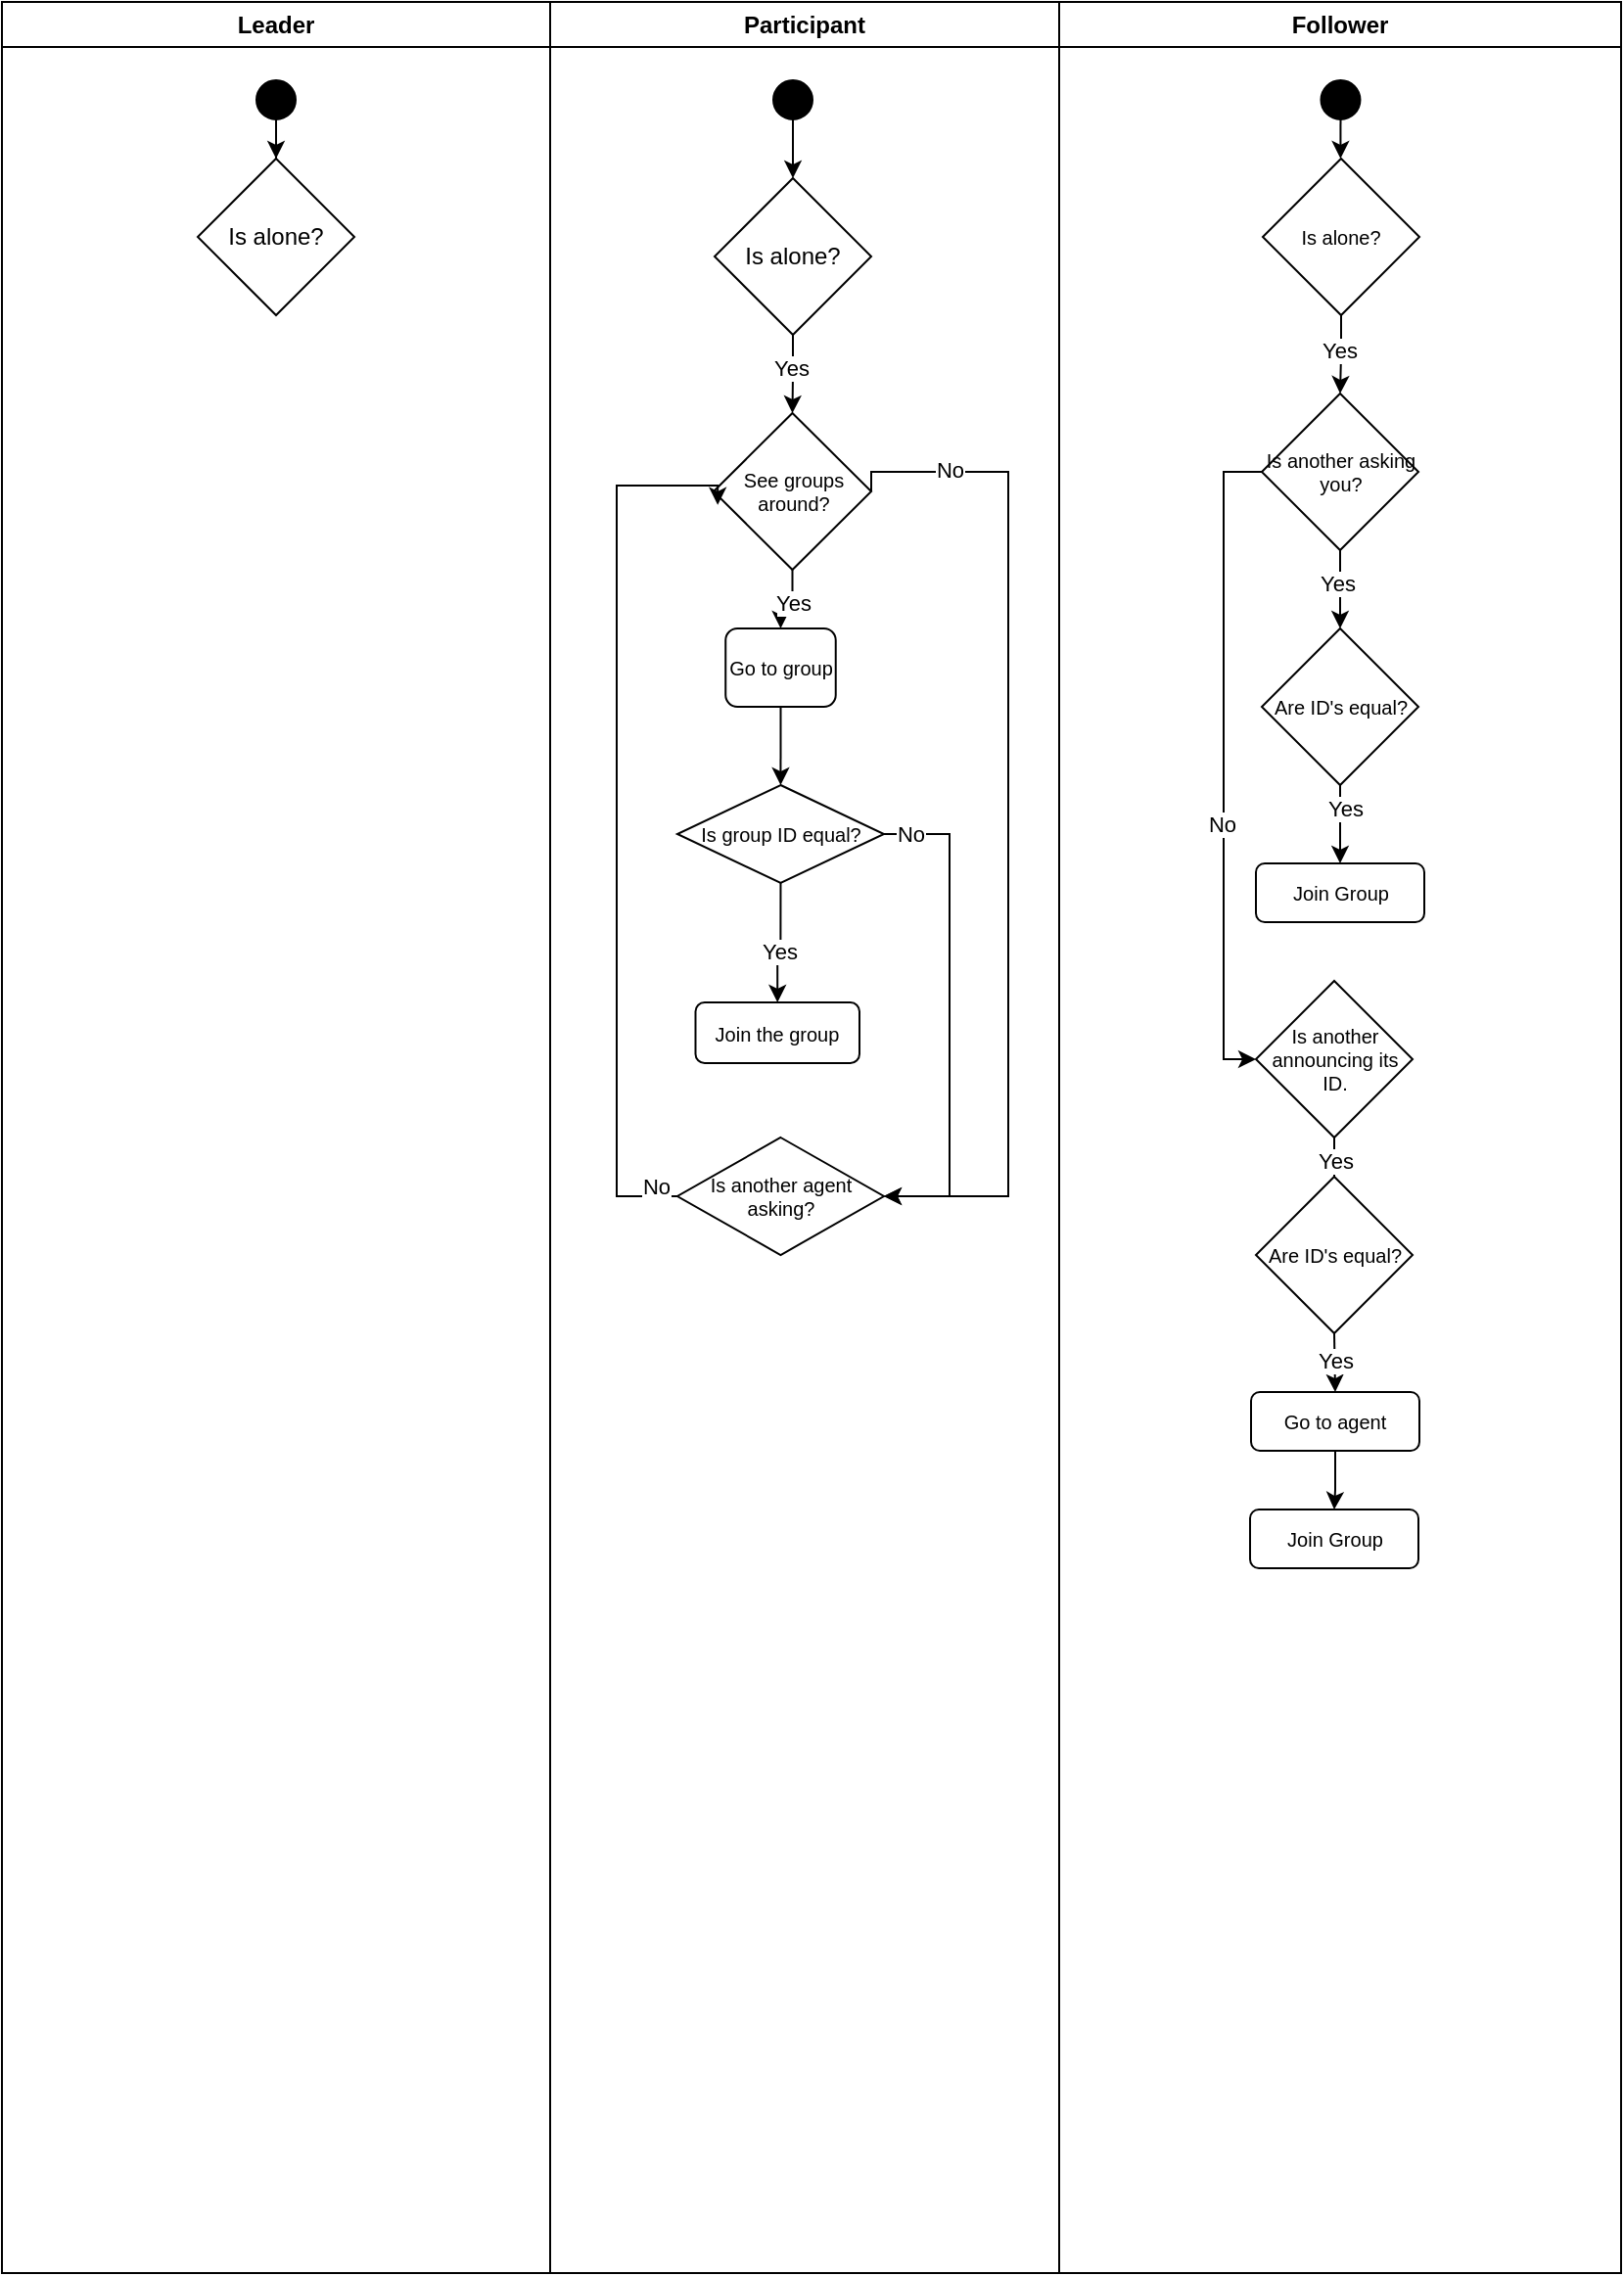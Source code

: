 <mxfile version="21.6.8" type="github">
  <diagram id="C5RBs43oDa-KdzZeNtuy" name="Page-1">
    <mxGraphModel dx="548" dy="401" grid="1" gridSize="10" guides="1" tooltips="1" connect="1" arrows="1" fold="1" page="1" pageScale="1" pageWidth="827" pageHeight="1169" math="0" shadow="0">
      <root>
        <mxCell id="WIyWlLk6GJQsqaUBKTNV-0" />
        <mxCell id="WIyWlLk6GJQsqaUBKTNV-1" parent="WIyWlLk6GJQsqaUBKTNV-0" />
        <mxCell id="FzesNVOW3Zj8trcoEqDm-0" value="Leader" style="swimlane;whiteSpace=wrap;html=1;" vertex="1" parent="WIyWlLk6GJQsqaUBKTNV-1">
          <mxGeometry width="280" height="1160" as="geometry" />
        </mxCell>
        <mxCell id="FzesNVOW3Zj8trcoEqDm-15" value="" style="edgeStyle=orthogonalEdgeStyle;rounded=0;orthogonalLoop=1;jettySize=auto;html=1;" edge="1" parent="FzesNVOW3Zj8trcoEqDm-0" source="FzesNVOW3Zj8trcoEqDm-3" target="FzesNVOW3Zj8trcoEqDm-9">
          <mxGeometry relative="1" as="geometry" />
        </mxCell>
        <mxCell id="FzesNVOW3Zj8trcoEqDm-3" value="" style="ellipse;whiteSpace=wrap;html=1;aspect=fixed;fillColor=#000000;" vertex="1" parent="FzesNVOW3Zj8trcoEqDm-0">
          <mxGeometry x="130" y="40" width="20" height="20" as="geometry" />
        </mxCell>
        <mxCell id="FzesNVOW3Zj8trcoEqDm-9" value="Is alone?" style="rhombus;whiteSpace=wrap;html=1;" vertex="1" parent="FzesNVOW3Zj8trcoEqDm-0">
          <mxGeometry x="100" y="80" width="80" height="80" as="geometry" />
        </mxCell>
        <mxCell id="FzesNVOW3Zj8trcoEqDm-1" value="Participant" style="swimlane;whiteSpace=wrap;html=1;" vertex="1" parent="WIyWlLk6GJQsqaUBKTNV-1">
          <mxGeometry x="280" width="260" height="1160" as="geometry" />
        </mxCell>
        <mxCell id="FzesNVOW3Zj8trcoEqDm-14" style="edgeStyle=orthogonalEdgeStyle;rounded=0;orthogonalLoop=1;jettySize=auto;html=1;exitX=0.5;exitY=1;exitDx=0;exitDy=0;" edge="1" parent="FzesNVOW3Zj8trcoEqDm-1" source="FzesNVOW3Zj8trcoEqDm-4" target="FzesNVOW3Zj8trcoEqDm-10">
          <mxGeometry relative="1" as="geometry" />
        </mxCell>
        <mxCell id="FzesNVOW3Zj8trcoEqDm-4" value="" style="ellipse;whiteSpace=wrap;html=1;aspect=fixed;fillColor=#000000;" vertex="1" parent="FzesNVOW3Zj8trcoEqDm-1">
          <mxGeometry x="114" y="40" width="20" height="20" as="geometry" />
        </mxCell>
        <mxCell id="FzesNVOW3Zj8trcoEqDm-116" style="edgeStyle=orthogonalEdgeStyle;rounded=0;orthogonalLoop=1;jettySize=auto;html=1;exitX=0.5;exitY=1;exitDx=0;exitDy=0;entryX=0.5;entryY=0;entryDx=0;entryDy=0;" edge="1" parent="FzesNVOW3Zj8trcoEqDm-1" source="FzesNVOW3Zj8trcoEqDm-10" target="FzesNVOW3Zj8trcoEqDm-100">
          <mxGeometry relative="1" as="geometry" />
        </mxCell>
        <mxCell id="FzesNVOW3Zj8trcoEqDm-117" value="Yes" style="edgeLabel;html=1;align=center;verticalAlign=middle;resizable=0;points=[];" vertex="1" connectable="0" parent="FzesNVOW3Zj8trcoEqDm-116">
          <mxGeometry x="-0.191" y="-1" relative="1" as="geometry">
            <mxPoint as="offset" />
          </mxGeometry>
        </mxCell>
        <mxCell id="FzesNVOW3Zj8trcoEqDm-10" value="Is alone?" style="rhombus;whiteSpace=wrap;html=1;" vertex="1" parent="FzesNVOW3Zj8trcoEqDm-1">
          <mxGeometry x="84" y="90" width="80" height="80" as="geometry" />
        </mxCell>
        <mxCell id="FzesNVOW3Zj8trcoEqDm-100" value="See groups around?" style="rhombus;whiteSpace=wrap;html=1;fontSize=10;" vertex="1" parent="FzesNVOW3Zj8trcoEqDm-1">
          <mxGeometry x="83.5" y="210" width="80.5" height="80" as="geometry" />
        </mxCell>
        <mxCell id="FzesNVOW3Zj8trcoEqDm-102" value="Go to group" style="rounded=1;whiteSpace=wrap;html=1;fontSize=10;" vertex="1" parent="FzesNVOW3Zj8trcoEqDm-1">
          <mxGeometry x="89.62" y="320" width="56.25" height="40" as="geometry" />
        </mxCell>
        <mxCell id="FzesNVOW3Zj8trcoEqDm-96" value="" style="edgeStyle=orthogonalEdgeStyle;rounded=0;orthogonalLoop=1;jettySize=auto;html=1;" edge="1" parent="FzesNVOW3Zj8trcoEqDm-1" source="FzesNVOW3Zj8trcoEqDm-100" target="FzesNVOW3Zj8trcoEqDm-102">
          <mxGeometry relative="1" as="geometry" />
        </mxCell>
        <mxCell id="FzesNVOW3Zj8trcoEqDm-97" value="Yes" style="edgeLabel;html=1;align=center;verticalAlign=middle;resizable=0;points=[];" vertex="1" connectable="0" parent="FzesNVOW3Zj8trcoEqDm-96">
          <mxGeometry x="-0.26" relative="1" as="geometry">
            <mxPoint y="3" as="offset" />
          </mxGeometry>
        </mxCell>
        <mxCell id="FzesNVOW3Zj8trcoEqDm-107" value="Is group ID&amp;nbsp;equal?" style="rhombus;whiteSpace=wrap;html=1;fontSize=10;" vertex="1" parent="FzesNVOW3Zj8trcoEqDm-1">
          <mxGeometry x="64.98" y="400" width="105.51" height="50" as="geometry" />
        </mxCell>
        <mxCell id="FzesNVOW3Zj8trcoEqDm-101" style="edgeStyle=orthogonalEdgeStyle;rounded=0;orthogonalLoop=1;jettySize=auto;html=1;exitX=0.5;exitY=1;exitDx=0;exitDy=0;entryX=0.5;entryY=0;entryDx=0;entryDy=0;" edge="1" parent="FzesNVOW3Zj8trcoEqDm-1" source="FzesNVOW3Zj8trcoEqDm-102" target="FzesNVOW3Zj8trcoEqDm-107">
          <mxGeometry relative="1" as="geometry" />
        </mxCell>
        <mxCell id="FzesNVOW3Zj8trcoEqDm-108" value="Join the group" style="rounded=1;whiteSpace=wrap;html=1;fontSize=10;" vertex="1" parent="FzesNVOW3Zj8trcoEqDm-1">
          <mxGeometry x="74.25" y="511" width="83.75" height="31" as="geometry" />
        </mxCell>
        <mxCell id="FzesNVOW3Zj8trcoEqDm-103" style="edgeStyle=orthogonalEdgeStyle;rounded=0;orthogonalLoop=1;jettySize=auto;html=1;exitX=0.5;exitY=1;exitDx=0;exitDy=0;entryX=0.5;entryY=0;entryDx=0;entryDy=0;" edge="1" parent="FzesNVOW3Zj8trcoEqDm-1" source="FzesNVOW3Zj8trcoEqDm-107" target="FzesNVOW3Zj8trcoEqDm-108">
          <mxGeometry relative="1" as="geometry" />
        </mxCell>
        <mxCell id="FzesNVOW3Zj8trcoEqDm-104" value="Yes" style="edgeLabel;html=1;align=center;verticalAlign=middle;resizable=0;points=[];" vertex="1" connectable="0" parent="FzesNVOW3Zj8trcoEqDm-103">
          <mxGeometry x="0.143" y="1" relative="1" as="geometry">
            <mxPoint as="offset" />
          </mxGeometry>
        </mxCell>
        <mxCell id="FzesNVOW3Zj8trcoEqDm-110" style="edgeStyle=orthogonalEdgeStyle;rounded=0;orthogonalLoop=1;jettySize=auto;html=1;exitX=0;exitY=0.5;exitDx=0;exitDy=0;entryX=0.026;entryY=0.586;entryDx=0;entryDy=0;entryPerimeter=0;" edge="1" parent="FzesNVOW3Zj8trcoEqDm-1" source="FzesNVOW3Zj8trcoEqDm-112" target="FzesNVOW3Zj8trcoEqDm-100">
          <mxGeometry relative="1" as="geometry">
            <Array as="points">
              <mxPoint x="34" y="610" />
              <mxPoint x="34" y="247" />
            </Array>
          </mxGeometry>
        </mxCell>
        <mxCell id="FzesNVOW3Zj8trcoEqDm-111" value="No" style="edgeLabel;html=1;align=center;verticalAlign=middle;resizable=0;points=[];" vertex="1" connectable="0" parent="FzesNVOW3Zj8trcoEqDm-110">
          <mxGeometry x="-0.309" relative="1" as="geometry">
            <mxPoint x="20" y="121" as="offset" />
          </mxGeometry>
        </mxCell>
        <mxCell id="FzesNVOW3Zj8trcoEqDm-112" value="Is another agent asking?" style="rhombus;whiteSpace=wrap;html=1;fontSize=10;" vertex="1" parent="FzesNVOW3Zj8trcoEqDm-1">
          <mxGeometry x="64.98" y="580" width="105.51" height="60" as="geometry" />
        </mxCell>
        <mxCell id="FzesNVOW3Zj8trcoEqDm-98" style="edgeStyle=orthogonalEdgeStyle;rounded=0;orthogonalLoop=1;jettySize=auto;html=1;exitX=1;exitY=0.5;exitDx=0;exitDy=0;entryX=1;entryY=0.5;entryDx=0;entryDy=0;" edge="1" parent="FzesNVOW3Zj8trcoEqDm-1" source="FzesNVOW3Zj8trcoEqDm-100" target="FzesNVOW3Zj8trcoEqDm-112">
          <mxGeometry relative="1" as="geometry">
            <Array as="points">
              <mxPoint x="234" y="240" />
              <mxPoint x="234" y="610" />
            </Array>
          </mxGeometry>
        </mxCell>
        <mxCell id="FzesNVOW3Zj8trcoEqDm-99" value="No" style="edgeLabel;html=1;align=center;verticalAlign=middle;resizable=0;points=[];" vertex="1" connectable="0" parent="FzesNVOW3Zj8trcoEqDm-98">
          <mxGeometry x="0.281" y="1" relative="1" as="geometry">
            <mxPoint x="-31" y="-250" as="offset" />
          </mxGeometry>
        </mxCell>
        <mxCell id="FzesNVOW3Zj8trcoEqDm-105" style="edgeStyle=orthogonalEdgeStyle;rounded=0;orthogonalLoop=1;jettySize=auto;html=1;exitX=1;exitY=0.5;exitDx=0;exitDy=0;entryX=1;entryY=0.5;entryDx=0;entryDy=0;" edge="1" parent="FzesNVOW3Zj8trcoEqDm-1" source="FzesNVOW3Zj8trcoEqDm-107" target="FzesNVOW3Zj8trcoEqDm-112">
          <mxGeometry relative="1" as="geometry">
            <Array as="points">
              <mxPoint x="204" y="425" />
              <mxPoint x="204" y="610" />
            </Array>
          </mxGeometry>
        </mxCell>
        <mxCell id="FzesNVOW3Zj8trcoEqDm-106" value="No" style="edgeLabel;html=1;align=center;verticalAlign=middle;resizable=0;points=[];" vertex="1" connectable="0" parent="FzesNVOW3Zj8trcoEqDm-105">
          <mxGeometry x="0.017" y="-1" relative="1" as="geometry">
            <mxPoint x="-19" y="-95" as="offset" />
          </mxGeometry>
        </mxCell>
        <mxCell id="FzesNVOW3Zj8trcoEqDm-2" value="Follower" style="swimlane;whiteSpace=wrap;html=1;" vertex="1" parent="WIyWlLk6GJQsqaUBKTNV-1">
          <mxGeometry x="540" width="287" height="1160" as="geometry" />
        </mxCell>
        <mxCell id="FzesNVOW3Zj8trcoEqDm-113" value="" style="edgeStyle=orthogonalEdgeStyle;rounded=0;orthogonalLoop=1;jettySize=auto;html=1;" edge="1" parent="FzesNVOW3Zj8trcoEqDm-2" source="FzesNVOW3Zj8trcoEqDm-5" target="FzesNVOW3Zj8trcoEqDm-56">
          <mxGeometry relative="1" as="geometry" />
        </mxCell>
        <mxCell id="FzesNVOW3Zj8trcoEqDm-5" value="" style="ellipse;whiteSpace=wrap;html=1;aspect=fixed;fillColor=#000000;" vertex="1" parent="FzesNVOW3Zj8trcoEqDm-2">
          <mxGeometry x="133.74" y="40" width="20" height="20" as="geometry" />
        </mxCell>
        <mxCell id="FzesNVOW3Zj8trcoEqDm-119" value="" style="edgeStyle=orthogonalEdgeStyle;rounded=0;orthogonalLoop=1;jettySize=auto;html=1;" edge="1" parent="FzesNVOW3Zj8trcoEqDm-2" source="FzesNVOW3Zj8trcoEqDm-56" target="FzesNVOW3Zj8trcoEqDm-118">
          <mxGeometry relative="1" as="geometry" />
        </mxCell>
        <mxCell id="FzesNVOW3Zj8trcoEqDm-120" value="Yes" style="edgeLabel;html=1;align=center;verticalAlign=middle;resizable=0;points=[];" vertex="1" connectable="0" parent="FzesNVOW3Zj8trcoEqDm-119">
          <mxGeometry x="-0.107" y="-1" relative="1" as="geometry">
            <mxPoint as="offset" />
          </mxGeometry>
        </mxCell>
        <mxCell id="FzesNVOW3Zj8trcoEqDm-56" value="Is alone?" style="rhombus;whiteSpace=wrap;html=1;fontSize=10;" vertex="1" parent="FzesNVOW3Zj8trcoEqDm-2">
          <mxGeometry x="104" y="80" width="80" height="80" as="geometry" />
        </mxCell>
        <mxCell id="FzesNVOW3Zj8trcoEqDm-122" value="" style="edgeStyle=orthogonalEdgeStyle;rounded=0;orthogonalLoop=1;jettySize=auto;html=1;" edge="1" parent="FzesNVOW3Zj8trcoEqDm-2" source="FzesNVOW3Zj8trcoEqDm-118" target="FzesNVOW3Zj8trcoEqDm-121">
          <mxGeometry relative="1" as="geometry" />
        </mxCell>
        <mxCell id="FzesNVOW3Zj8trcoEqDm-123" value="Yes" style="edgeLabel;html=1;align=center;verticalAlign=middle;resizable=0;points=[];" vertex="1" connectable="0" parent="FzesNVOW3Zj8trcoEqDm-122">
          <mxGeometry x="-0.14" y="-2" relative="1" as="geometry">
            <mxPoint as="offset" />
          </mxGeometry>
        </mxCell>
        <mxCell id="FzesNVOW3Zj8trcoEqDm-130" style="edgeStyle=orthogonalEdgeStyle;rounded=0;orthogonalLoop=1;jettySize=auto;html=1;entryX=0;entryY=0.5;entryDx=0;entryDy=0;" edge="1" parent="FzesNVOW3Zj8trcoEqDm-2" source="FzesNVOW3Zj8trcoEqDm-118" target="FzesNVOW3Zj8trcoEqDm-129">
          <mxGeometry relative="1" as="geometry">
            <mxPoint x="100" y="561.379" as="targetPoint" />
            <Array as="points">
              <mxPoint x="84" y="240" />
              <mxPoint x="84" y="540" />
            </Array>
          </mxGeometry>
        </mxCell>
        <mxCell id="FzesNVOW3Zj8trcoEqDm-131" value="No" style="edgeLabel;html=1;align=center;verticalAlign=middle;resizable=0;points=[];" vertex="1" connectable="0" parent="FzesNVOW3Zj8trcoEqDm-130">
          <mxGeometry x="0.185" y="-1" relative="1" as="geometry">
            <mxPoint as="offset" />
          </mxGeometry>
        </mxCell>
        <mxCell id="FzesNVOW3Zj8trcoEqDm-118" value="Is another asking you?" style="rhombus;whiteSpace=wrap;html=1;fontSize=10;" vertex="1" parent="FzesNVOW3Zj8trcoEqDm-2">
          <mxGeometry x="103.5" y="200" width="80" height="80" as="geometry" />
        </mxCell>
        <mxCell id="FzesNVOW3Zj8trcoEqDm-127" value="" style="edgeStyle=orthogonalEdgeStyle;rounded=0;orthogonalLoop=1;jettySize=auto;html=1;" edge="1" parent="FzesNVOW3Zj8trcoEqDm-2" source="FzesNVOW3Zj8trcoEqDm-121" target="FzesNVOW3Zj8trcoEqDm-126">
          <mxGeometry relative="1" as="geometry" />
        </mxCell>
        <mxCell id="FzesNVOW3Zj8trcoEqDm-128" value="Yes" style="edgeLabel;html=1;align=center;verticalAlign=middle;resizable=0;points=[];" vertex="1" connectable="0" parent="FzesNVOW3Zj8trcoEqDm-127">
          <mxGeometry x="-0.429" y="2" relative="1" as="geometry">
            <mxPoint as="offset" />
          </mxGeometry>
        </mxCell>
        <mxCell id="FzesNVOW3Zj8trcoEqDm-121" value="Are ID&#39;s equal?" style="rhombus;whiteSpace=wrap;html=1;fontSize=10;" vertex="1" parent="FzesNVOW3Zj8trcoEqDm-2">
          <mxGeometry x="103.5" y="320" width="80" height="80" as="geometry" />
        </mxCell>
        <mxCell id="FzesNVOW3Zj8trcoEqDm-126" value="Join Group" style="rounded=1;whiteSpace=wrap;html=1;fontSize=10;" vertex="1" parent="FzesNVOW3Zj8trcoEqDm-2">
          <mxGeometry x="100.5" y="440" width="86" height="30" as="geometry" />
        </mxCell>
        <mxCell id="FzesNVOW3Zj8trcoEqDm-133" value="" style="edgeStyle=orthogonalEdgeStyle;rounded=0;orthogonalLoop=1;jettySize=auto;html=1;exitX=0.5;exitY=1;exitDx=0;exitDy=0;exitPerimeter=0;" edge="1" parent="FzesNVOW3Zj8trcoEqDm-2" source="FzesNVOW3Zj8trcoEqDm-129" target="FzesNVOW3Zj8trcoEqDm-132">
          <mxGeometry relative="1" as="geometry" />
        </mxCell>
        <mxCell id="FzesNVOW3Zj8trcoEqDm-141" value="Yes" style="edgeLabel;html=1;align=center;verticalAlign=middle;resizable=0;points=[];" vertex="1" connectable="0" parent="FzesNVOW3Zj8trcoEqDm-133">
          <mxGeometry x="-0.05" relative="1" as="geometry">
            <mxPoint as="offset" />
          </mxGeometry>
        </mxCell>
        <mxCell id="FzesNVOW3Zj8trcoEqDm-129" value="Is another announcing its ID." style="rhombus;whiteSpace=wrap;html=1;fontSize=10;" vertex="1" parent="FzesNVOW3Zj8trcoEqDm-2">
          <mxGeometry x="100.5" y="500" width="80" height="80" as="geometry" />
        </mxCell>
        <mxCell id="FzesNVOW3Zj8trcoEqDm-137" style="edgeStyle=orthogonalEdgeStyle;rounded=0;orthogonalLoop=1;jettySize=auto;html=1;exitX=0.5;exitY=1;exitDx=0;exitDy=0;entryX=0.5;entryY=0;entryDx=0;entryDy=0;" edge="1" parent="FzesNVOW3Zj8trcoEqDm-2" source="FzesNVOW3Zj8trcoEqDm-132" target="FzesNVOW3Zj8trcoEqDm-134">
          <mxGeometry relative="1" as="geometry" />
        </mxCell>
        <mxCell id="FzesNVOW3Zj8trcoEqDm-138" value="Yes" style="edgeLabel;html=1;align=center;verticalAlign=middle;resizable=0;points=[];" vertex="1" connectable="0" parent="FzesNVOW3Zj8trcoEqDm-137">
          <mxGeometry x="-0.035" relative="1" as="geometry">
            <mxPoint as="offset" />
          </mxGeometry>
        </mxCell>
        <mxCell id="FzesNVOW3Zj8trcoEqDm-132" value="Are ID&#39;s equal?" style="rhombus;whiteSpace=wrap;html=1;fontSize=10;" vertex="1" parent="FzesNVOW3Zj8trcoEqDm-2">
          <mxGeometry x="100.5" y="600" width="80" height="80" as="geometry" />
        </mxCell>
        <mxCell id="FzesNVOW3Zj8trcoEqDm-139" style="edgeStyle=orthogonalEdgeStyle;rounded=0;orthogonalLoop=1;jettySize=auto;html=1;exitX=0.5;exitY=1;exitDx=0;exitDy=0;" edge="1" parent="FzesNVOW3Zj8trcoEqDm-2" source="FzesNVOW3Zj8trcoEqDm-134" target="FzesNVOW3Zj8trcoEqDm-135">
          <mxGeometry relative="1" as="geometry" />
        </mxCell>
        <mxCell id="FzesNVOW3Zj8trcoEqDm-134" value="Go to agent" style="rounded=1;whiteSpace=wrap;html=1;fontSize=10;" vertex="1" parent="FzesNVOW3Zj8trcoEqDm-2">
          <mxGeometry x="98" y="710" width="86" height="30" as="geometry" />
        </mxCell>
        <mxCell id="FzesNVOW3Zj8trcoEqDm-135" value="Join Group" style="rounded=1;whiteSpace=wrap;html=1;fontSize=10;" vertex="1" parent="FzesNVOW3Zj8trcoEqDm-2">
          <mxGeometry x="97.5" y="770" width="86" height="30" as="geometry" />
        </mxCell>
      </root>
    </mxGraphModel>
  </diagram>
</mxfile>

